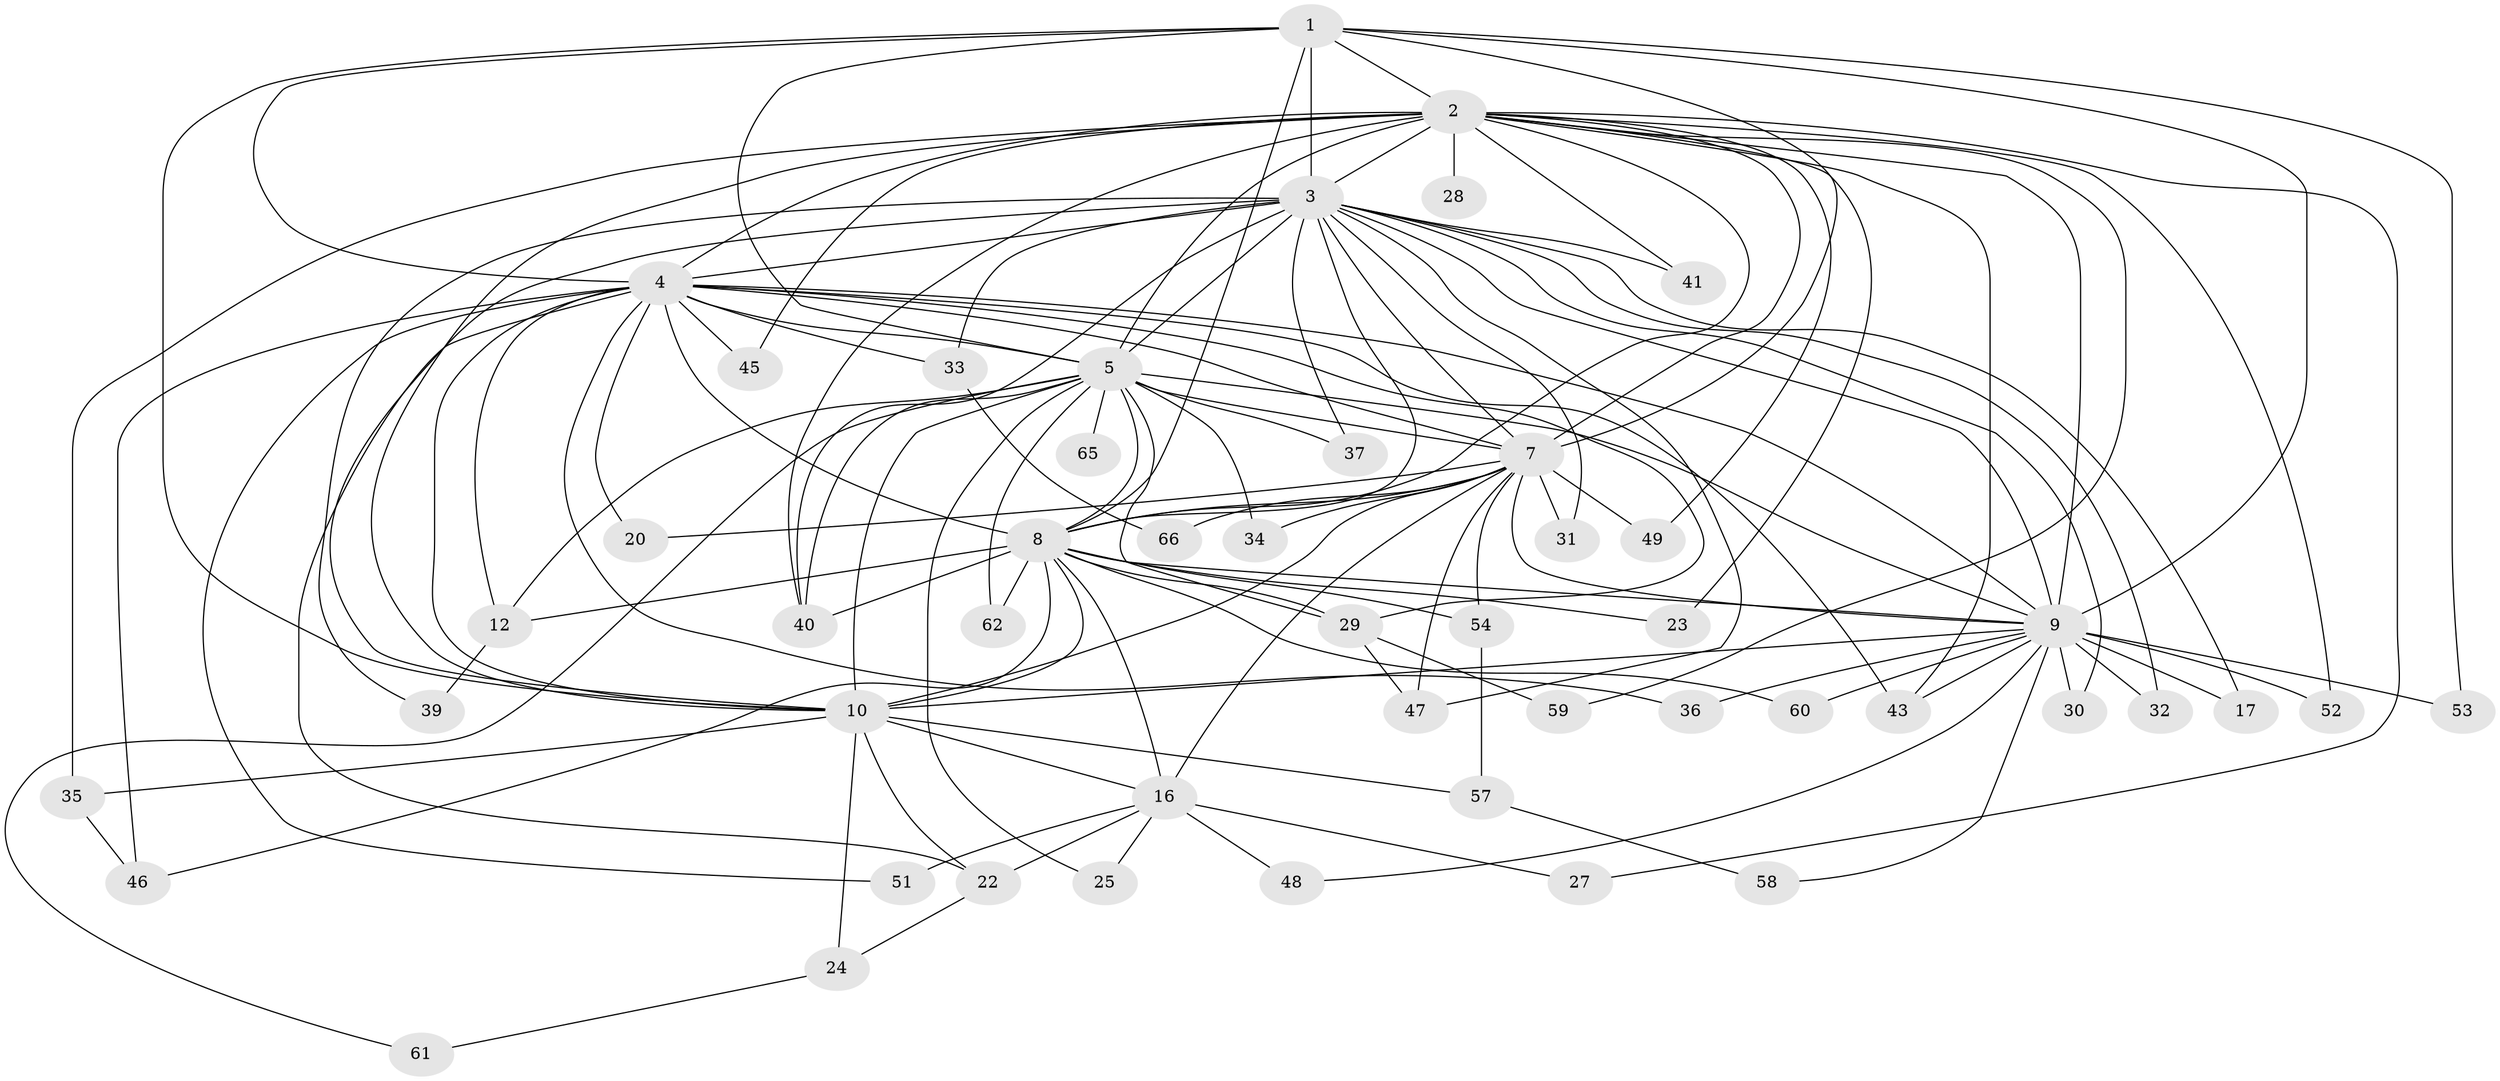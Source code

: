 // Generated by graph-tools (version 1.1) at 2025/23/03/03/25 07:23:38]
// undirected, 49 vertices, 123 edges
graph export_dot {
graph [start="1"]
  node [color=gray90,style=filled];
  1 [super="+11"];
  2 [super="+6"];
  3 [super="+14"];
  4 [super="+21"];
  5 [super="+13"];
  7 [super="+50"];
  8 [super="+64"];
  9 [super="+15"];
  10 [super="+18"];
  12 [super="+26"];
  16 [super="+19"];
  17;
  20;
  22 [super="+38"];
  23;
  24;
  25;
  27;
  28;
  29 [super="+44"];
  30;
  31;
  32;
  33;
  34;
  35;
  36;
  37;
  39;
  40 [super="+42"];
  41;
  43 [super="+55"];
  45;
  46 [super="+67"];
  47 [super="+56"];
  48;
  49;
  51;
  52 [super="+63"];
  53;
  54;
  57;
  58;
  59;
  60;
  61;
  62;
  65;
  66;
  1 -- 2 [weight=2];
  1 -- 3 [weight=2];
  1 -- 4;
  1 -- 5;
  1 -- 7;
  1 -- 8;
  1 -- 9;
  1 -- 10;
  1 -- 53;
  2 -- 3 [weight=2];
  2 -- 4 [weight=2];
  2 -- 5 [weight=2];
  2 -- 7 [weight=2];
  2 -- 8 [weight=2];
  2 -- 9 [weight=2];
  2 -- 10 [weight=2];
  2 -- 23;
  2 -- 28 [weight=2];
  2 -- 35;
  2 -- 40;
  2 -- 41;
  2 -- 49;
  2 -- 27;
  2 -- 45;
  2 -- 59;
  2 -- 43;
  2 -- 52;
  3 -- 4 [weight=2];
  3 -- 5 [weight=3];
  3 -- 7;
  3 -- 8;
  3 -- 9;
  3 -- 10 [weight=2];
  3 -- 17;
  3 -- 30;
  3 -- 31;
  3 -- 32;
  3 -- 33;
  3 -- 37;
  3 -- 39;
  3 -- 41;
  3 -- 47;
  3 -- 40;
  4 -- 5;
  4 -- 7;
  4 -- 8;
  4 -- 9;
  4 -- 10;
  4 -- 20;
  4 -- 29;
  4 -- 33;
  4 -- 36;
  4 -- 45;
  4 -- 51;
  4 -- 43;
  4 -- 12;
  4 -- 22;
  4 -- 46;
  5 -- 7;
  5 -- 8;
  5 -- 9;
  5 -- 10;
  5 -- 12;
  5 -- 25;
  5 -- 34;
  5 -- 40;
  5 -- 61;
  5 -- 62;
  5 -- 65 [weight=2];
  5 -- 37;
  5 -- 29;
  7 -- 8;
  7 -- 9 [weight=2];
  7 -- 10;
  7 -- 16;
  7 -- 20;
  7 -- 31;
  7 -- 34;
  7 -- 47;
  7 -- 49;
  7 -- 54;
  7 -- 66;
  8 -- 9;
  8 -- 10;
  8 -- 12;
  8 -- 16;
  8 -- 23;
  8 -- 29;
  8 -- 46;
  8 -- 54;
  8 -- 60;
  8 -- 62;
  8 -- 40;
  9 -- 10;
  9 -- 17;
  9 -- 30;
  9 -- 32;
  9 -- 36;
  9 -- 43;
  9 -- 52 [weight=2];
  9 -- 53;
  9 -- 58;
  9 -- 48;
  9 -- 60;
  10 -- 24;
  10 -- 57;
  10 -- 35;
  10 -- 22;
  10 -- 16;
  12 -- 39;
  16 -- 22;
  16 -- 27;
  16 -- 48;
  16 -- 25;
  16 -- 51;
  22 -- 24;
  24 -- 61;
  29 -- 59;
  29 -- 47;
  33 -- 66;
  35 -- 46;
  54 -- 57;
  57 -- 58;
}
